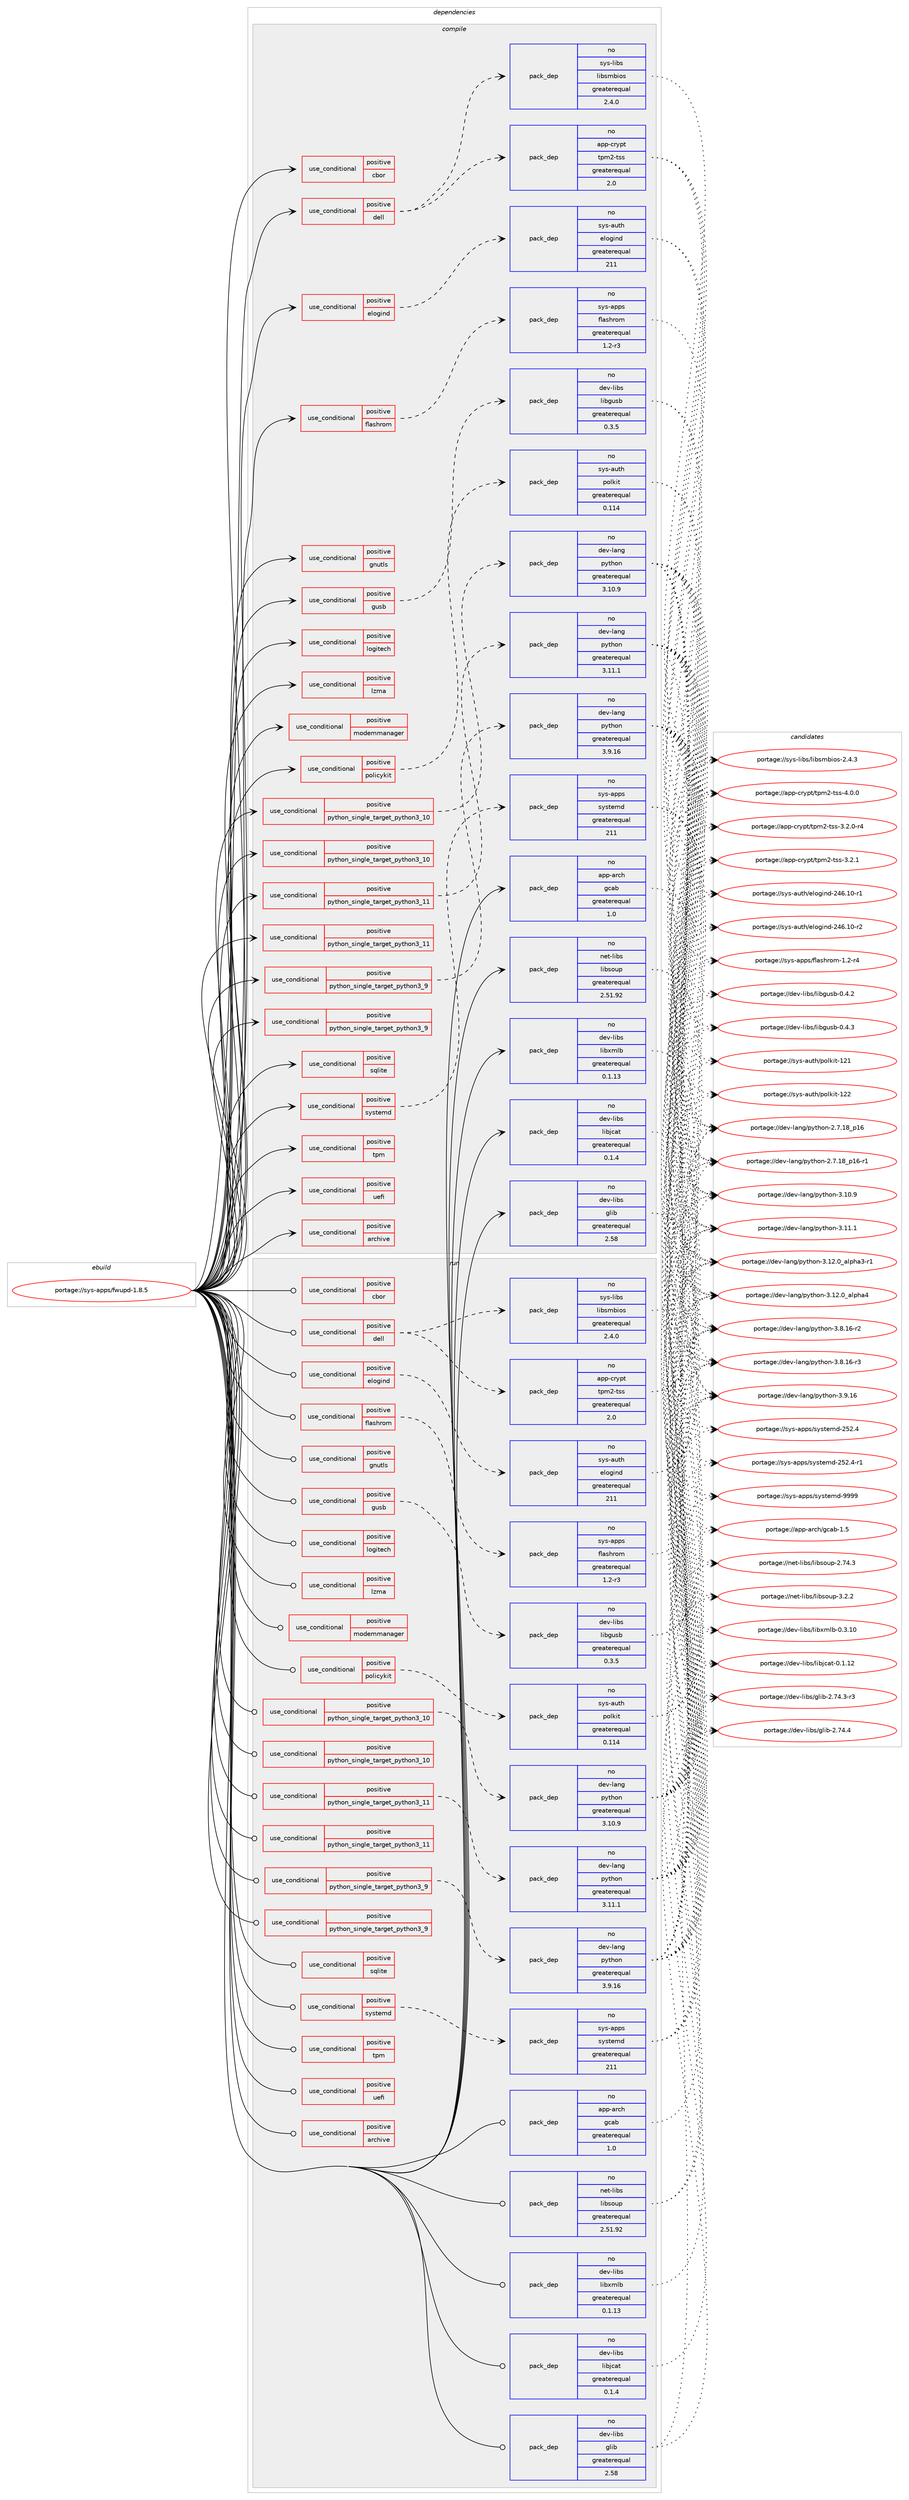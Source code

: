 digraph prolog {

# *************
# Graph options
# *************

newrank=true;
concentrate=true;
compound=true;
graph [rankdir=LR,fontname=Helvetica,fontsize=10,ranksep=1.5];#, ranksep=2.5, nodesep=0.2];
edge  [arrowhead=vee];
node  [fontname=Helvetica,fontsize=10];

# **********
# The ebuild
# **********

subgraph cluster_leftcol {
color=gray;
rank=same;
label=<<i>ebuild</i>>;
id [label="portage://sys-apps/fwupd-1.8.5", color=red, width=4, href="../sys-apps/fwupd-1.8.5.svg"];
}

# ****************
# The dependencies
# ****************

subgraph cluster_midcol {
color=gray;
label=<<i>dependencies</i>>;
subgraph cluster_compile {
fillcolor="#eeeeee";
style=filled;
label=<<i>compile</i>>;
subgraph cond3384 {
dependency5061 [label=<<TABLE BORDER="0" CELLBORDER="1" CELLSPACING="0" CELLPADDING="4"><TR><TD ROWSPAN="3" CELLPADDING="10">use_conditional</TD></TR><TR><TD>positive</TD></TR><TR><TD>archive</TD></TR></TABLE>>, shape=none, color=red];
# *** BEGIN UNKNOWN DEPENDENCY TYPE (TODO) ***
# dependency5061 -> package_dependency(portage://sys-apps/fwupd-1.8.5,install,no,app-arch,libarchive,none,[,,],any_same_slot,[])
# *** END UNKNOWN DEPENDENCY TYPE (TODO) ***

}
id:e -> dependency5061:w [weight=20,style="solid",arrowhead="vee"];
subgraph cond3385 {
dependency5062 [label=<<TABLE BORDER="0" CELLBORDER="1" CELLSPACING="0" CELLPADDING="4"><TR><TD ROWSPAN="3" CELLPADDING="10">use_conditional</TD></TR><TR><TD>positive</TD></TR><TR><TD>cbor</TD></TR></TABLE>>, shape=none, color=red];
# *** BEGIN UNKNOWN DEPENDENCY TYPE (TODO) ***
# dependency5062 -> package_dependency(portage://sys-apps/fwupd-1.8.5,install,no,dev-libs,libcbor,none,[,,],any_same_slot,[])
# *** END UNKNOWN DEPENDENCY TYPE (TODO) ***

}
id:e -> dependency5062:w [weight=20,style="solid",arrowhead="vee"];
subgraph cond3386 {
dependency5063 [label=<<TABLE BORDER="0" CELLBORDER="1" CELLSPACING="0" CELLPADDING="4"><TR><TD ROWSPAN="3" CELLPADDING="10">use_conditional</TD></TR><TR><TD>positive</TD></TR><TR><TD>dell</TD></TR></TABLE>>, shape=none, color=red];
subgraph pack1625 {
dependency5064 [label=<<TABLE BORDER="0" CELLBORDER="1" CELLSPACING="0" CELLPADDING="4" WIDTH="220"><TR><TD ROWSPAN="6" CELLPADDING="30">pack_dep</TD></TR><TR><TD WIDTH="110">no</TD></TR><TR><TD>app-crypt</TD></TR><TR><TD>tpm2-tss</TD></TR><TR><TD>greaterequal</TD></TR><TR><TD>2.0</TD></TR></TABLE>>, shape=none, color=blue];
}
dependency5063:e -> dependency5064:w [weight=20,style="dashed",arrowhead="vee"];
subgraph pack1626 {
dependency5065 [label=<<TABLE BORDER="0" CELLBORDER="1" CELLSPACING="0" CELLPADDING="4" WIDTH="220"><TR><TD ROWSPAN="6" CELLPADDING="30">pack_dep</TD></TR><TR><TD WIDTH="110">no</TD></TR><TR><TD>sys-libs</TD></TR><TR><TD>libsmbios</TD></TR><TR><TD>greaterequal</TD></TR><TR><TD>2.4.0</TD></TR></TABLE>>, shape=none, color=blue];
}
dependency5063:e -> dependency5065:w [weight=20,style="dashed",arrowhead="vee"];
}
id:e -> dependency5063:w [weight=20,style="solid",arrowhead="vee"];
subgraph cond3387 {
dependency5066 [label=<<TABLE BORDER="0" CELLBORDER="1" CELLSPACING="0" CELLPADDING="4"><TR><TD ROWSPAN="3" CELLPADDING="10">use_conditional</TD></TR><TR><TD>positive</TD></TR><TR><TD>elogind</TD></TR></TABLE>>, shape=none, color=red];
subgraph pack1627 {
dependency5067 [label=<<TABLE BORDER="0" CELLBORDER="1" CELLSPACING="0" CELLPADDING="4" WIDTH="220"><TR><TD ROWSPAN="6" CELLPADDING="30">pack_dep</TD></TR><TR><TD WIDTH="110">no</TD></TR><TR><TD>sys-auth</TD></TR><TR><TD>elogind</TD></TR><TR><TD>greaterequal</TD></TR><TR><TD>211</TD></TR></TABLE>>, shape=none, color=blue];
}
dependency5066:e -> dependency5067:w [weight=20,style="dashed",arrowhead="vee"];
}
id:e -> dependency5066:w [weight=20,style="solid",arrowhead="vee"];
subgraph cond3388 {
dependency5068 [label=<<TABLE BORDER="0" CELLBORDER="1" CELLSPACING="0" CELLPADDING="4"><TR><TD ROWSPAN="3" CELLPADDING="10">use_conditional</TD></TR><TR><TD>positive</TD></TR><TR><TD>flashrom</TD></TR></TABLE>>, shape=none, color=red];
subgraph pack1628 {
dependency5069 [label=<<TABLE BORDER="0" CELLBORDER="1" CELLSPACING="0" CELLPADDING="4" WIDTH="220"><TR><TD ROWSPAN="6" CELLPADDING="30">pack_dep</TD></TR><TR><TD WIDTH="110">no</TD></TR><TR><TD>sys-apps</TD></TR><TR><TD>flashrom</TD></TR><TR><TD>greaterequal</TD></TR><TR><TD>1.2-r3</TD></TR></TABLE>>, shape=none, color=blue];
}
dependency5068:e -> dependency5069:w [weight=20,style="dashed",arrowhead="vee"];
}
id:e -> dependency5068:w [weight=20,style="solid",arrowhead="vee"];
subgraph cond3389 {
dependency5070 [label=<<TABLE BORDER="0" CELLBORDER="1" CELLSPACING="0" CELLPADDING="4"><TR><TD ROWSPAN="3" CELLPADDING="10">use_conditional</TD></TR><TR><TD>positive</TD></TR><TR><TD>gnutls</TD></TR></TABLE>>, shape=none, color=red];
# *** BEGIN UNKNOWN DEPENDENCY TYPE (TODO) ***
# dependency5070 -> package_dependency(portage://sys-apps/fwupd-1.8.5,install,no,net-libs,gnutls,none,[,,],[],[])
# *** END UNKNOWN DEPENDENCY TYPE (TODO) ***

}
id:e -> dependency5070:w [weight=20,style="solid",arrowhead="vee"];
subgraph cond3390 {
dependency5071 [label=<<TABLE BORDER="0" CELLBORDER="1" CELLSPACING="0" CELLPADDING="4"><TR><TD ROWSPAN="3" CELLPADDING="10">use_conditional</TD></TR><TR><TD>positive</TD></TR><TR><TD>gusb</TD></TR></TABLE>>, shape=none, color=red];
subgraph pack1629 {
dependency5072 [label=<<TABLE BORDER="0" CELLBORDER="1" CELLSPACING="0" CELLPADDING="4" WIDTH="220"><TR><TD ROWSPAN="6" CELLPADDING="30">pack_dep</TD></TR><TR><TD WIDTH="110">no</TD></TR><TR><TD>dev-libs</TD></TR><TR><TD>libgusb</TD></TR><TR><TD>greaterequal</TD></TR><TR><TD>0.3.5</TD></TR></TABLE>>, shape=none, color=blue];
}
dependency5071:e -> dependency5072:w [weight=20,style="dashed",arrowhead="vee"];
}
id:e -> dependency5071:w [weight=20,style="solid",arrowhead="vee"];
subgraph cond3391 {
dependency5073 [label=<<TABLE BORDER="0" CELLBORDER="1" CELLSPACING="0" CELLPADDING="4"><TR><TD ROWSPAN="3" CELLPADDING="10">use_conditional</TD></TR><TR><TD>positive</TD></TR><TR><TD>logitech</TD></TR></TABLE>>, shape=none, color=red];
# *** BEGIN UNKNOWN DEPENDENCY TYPE (TODO) ***
# dependency5073 -> package_dependency(portage://sys-apps/fwupd-1.8.5,install,no,dev-libs,protobuf-c,none,[,,],any_same_slot,[])
# *** END UNKNOWN DEPENDENCY TYPE (TODO) ***

}
id:e -> dependency5073:w [weight=20,style="solid",arrowhead="vee"];
subgraph cond3392 {
dependency5074 [label=<<TABLE BORDER="0" CELLBORDER="1" CELLSPACING="0" CELLPADDING="4"><TR><TD ROWSPAN="3" CELLPADDING="10">use_conditional</TD></TR><TR><TD>positive</TD></TR><TR><TD>lzma</TD></TR></TABLE>>, shape=none, color=red];
# *** BEGIN UNKNOWN DEPENDENCY TYPE (TODO) ***
# dependency5074 -> package_dependency(portage://sys-apps/fwupd-1.8.5,install,no,app-arch,xz-utils,none,[,,],[],[])
# *** END UNKNOWN DEPENDENCY TYPE (TODO) ***

}
id:e -> dependency5074:w [weight=20,style="solid",arrowhead="vee"];
subgraph cond3393 {
dependency5075 [label=<<TABLE BORDER="0" CELLBORDER="1" CELLSPACING="0" CELLPADDING="4"><TR><TD ROWSPAN="3" CELLPADDING="10">use_conditional</TD></TR><TR><TD>positive</TD></TR><TR><TD>modemmanager</TD></TR></TABLE>>, shape=none, color=red];
# *** BEGIN UNKNOWN DEPENDENCY TYPE (TODO) ***
# dependency5075 -> package_dependency(portage://sys-apps/fwupd-1.8.5,install,no,net-misc,modemmanager,none,[,,],[],[use(enable(qmi),none)])
# *** END UNKNOWN DEPENDENCY TYPE (TODO) ***

}
id:e -> dependency5075:w [weight=20,style="solid",arrowhead="vee"];
subgraph cond3394 {
dependency5076 [label=<<TABLE BORDER="0" CELLBORDER="1" CELLSPACING="0" CELLPADDING="4"><TR><TD ROWSPAN="3" CELLPADDING="10">use_conditional</TD></TR><TR><TD>positive</TD></TR><TR><TD>policykit</TD></TR></TABLE>>, shape=none, color=red];
subgraph pack1630 {
dependency5077 [label=<<TABLE BORDER="0" CELLBORDER="1" CELLSPACING="0" CELLPADDING="4" WIDTH="220"><TR><TD ROWSPAN="6" CELLPADDING="30">pack_dep</TD></TR><TR><TD WIDTH="110">no</TD></TR><TR><TD>sys-auth</TD></TR><TR><TD>polkit</TD></TR><TR><TD>greaterequal</TD></TR><TR><TD>0.114</TD></TR></TABLE>>, shape=none, color=blue];
}
dependency5076:e -> dependency5077:w [weight=20,style="dashed",arrowhead="vee"];
}
id:e -> dependency5076:w [weight=20,style="solid",arrowhead="vee"];
subgraph cond3395 {
dependency5078 [label=<<TABLE BORDER="0" CELLBORDER="1" CELLSPACING="0" CELLPADDING="4"><TR><TD ROWSPAN="3" CELLPADDING="10">use_conditional</TD></TR><TR><TD>positive</TD></TR><TR><TD>python_single_target_python3_10</TD></TR></TABLE>>, shape=none, color=red];
subgraph pack1631 {
dependency5079 [label=<<TABLE BORDER="0" CELLBORDER="1" CELLSPACING="0" CELLPADDING="4" WIDTH="220"><TR><TD ROWSPAN="6" CELLPADDING="30">pack_dep</TD></TR><TR><TD WIDTH="110">no</TD></TR><TR><TD>dev-lang</TD></TR><TR><TD>python</TD></TR><TR><TD>greaterequal</TD></TR><TR><TD>3.10.9</TD></TR></TABLE>>, shape=none, color=blue];
}
dependency5078:e -> dependency5079:w [weight=20,style="dashed",arrowhead="vee"];
}
id:e -> dependency5078:w [weight=20,style="solid",arrowhead="vee"];
subgraph cond3396 {
dependency5080 [label=<<TABLE BORDER="0" CELLBORDER="1" CELLSPACING="0" CELLPADDING="4"><TR><TD ROWSPAN="3" CELLPADDING="10">use_conditional</TD></TR><TR><TD>positive</TD></TR><TR><TD>python_single_target_python3_10</TD></TR></TABLE>>, shape=none, color=red];
# *** BEGIN UNKNOWN DEPENDENCY TYPE (TODO) ***
# dependency5080 -> package_dependency(portage://sys-apps/fwupd-1.8.5,install,no,dev-python,pygobject,none,[,,],[slot(3)],[use(enable(cairo),none),use(enable(python_targets_python3_10),negative)])
# *** END UNKNOWN DEPENDENCY TYPE (TODO) ***

}
id:e -> dependency5080:w [weight=20,style="solid",arrowhead="vee"];
subgraph cond3397 {
dependency5081 [label=<<TABLE BORDER="0" CELLBORDER="1" CELLSPACING="0" CELLPADDING="4"><TR><TD ROWSPAN="3" CELLPADDING="10">use_conditional</TD></TR><TR><TD>positive</TD></TR><TR><TD>python_single_target_python3_11</TD></TR></TABLE>>, shape=none, color=red];
subgraph pack1632 {
dependency5082 [label=<<TABLE BORDER="0" CELLBORDER="1" CELLSPACING="0" CELLPADDING="4" WIDTH="220"><TR><TD ROWSPAN="6" CELLPADDING="30">pack_dep</TD></TR><TR><TD WIDTH="110">no</TD></TR><TR><TD>dev-lang</TD></TR><TR><TD>python</TD></TR><TR><TD>greaterequal</TD></TR><TR><TD>3.11.1</TD></TR></TABLE>>, shape=none, color=blue];
}
dependency5081:e -> dependency5082:w [weight=20,style="dashed",arrowhead="vee"];
}
id:e -> dependency5081:w [weight=20,style="solid",arrowhead="vee"];
subgraph cond3398 {
dependency5083 [label=<<TABLE BORDER="0" CELLBORDER="1" CELLSPACING="0" CELLPADDING="4"><TR><TD ROWSPAN="3" CELLPADDING="10">use_conditional</TD></TR><TR><TD>positive</TD></TR><TR><TD>python_single_target_python3_11</TD></TR></TABLE>>, shape=none, color=red];
# *** BEGIN UNKNOWN DEPENDENCY TYPE (TODO) ***
# dependency5083 -> package_dependency(portage://sys-apps/fwupd-1.8.5,install,no,dev-python,pygobject,none,[,,],[slot(3)],[use(enable(cairo),none),use(enable(python_targets_python3_11),negative)])
# *** END UNKNOWN DEPENDENCY TYPE (TODO) ***

}
id:e -> dependency5083:w [weight=20,style="solid",arrowhead="vee"];
subgraph cond3399 {
dependency5084 [label=<<TABLE BORDER="0" CELLBORDER="1" CELLSPACING="0" CELLPADDING="4"><TR><TD ROWSPAN="3" CELLPADDING="10">use_conditional</TD></TR><TR><TD>positive</TD></TR><TR><TD>python_single_target_python3_9</TD></TR></TABLE>>, shape=none, color=red];
subgraph pack1633 {
dependency5085 [label=<<TABLE BORDER="0" CELLBORDER="1" CELLSPACING="0" CELLPADDING="4" WIDTH="220"><TR><TD ROWSPAN="6" CELLPADDING="30">pack_dep</TD></TR><TR><TD WIDTH="110">no</TD></TR><TR><TD>dev-lang</TD></TR><TR><TD>python</TD></TR><TR><TD>greaterequal</TD></TR><TR><TD>3.9.16</TD></TR></TABLE>>, shape=none, color=blue];
}
dependency5084:e -> dependency5085:w [weight=20,style="dashed",arrowhead="vee"];
}
id:e -> dependency5084:w [weight=20,style="solid",arrowhead="vee"];
subgraph cond3400 {
dependency5086 [label=<<TABLE BORDER="0" CELLBORDER="1" CELLSPACING="0" CELLPADDING="4"><TR><TD ROWSPAN="3" CELLPADDING="10">use_conditional</TD></TR><TR><TD>positive</TD></TR><TR><TD>python_single_target_python3_9</TD></TR></TABLE>>, shape=none, color=red];
# *** BEGIN UNKNOWN DEPENDENCY TYPE (TODO) ***
# dependency5086 -> package_dependency(portage://sys-apps/fwupd-1.8.5,install,no,dev-python,pygobject,none,[,,],[slot(3)],[use(enable(cairo),none),use(enable(python_targets_python3_9),negative)])
# *** END UNKNOWN DEPENDENCY TYPE (TODO) ***

}
id:e -> dependency5086:w [weight=20,style="solid",arrowhead="vee"];
subgraph cond3401 {
dependency5087 [label=<<TABLE BORDER="0" CELLBORDER="1" CELLSPACING="0" CELLPADDING="4"><TR><TD ROWSPAN="3" CELLPADDING="10">use_conditional</TD></TR><TR><TD>positive</TD></TR><TR><TD>sqlite</TD></TR></TABLE>>, shape=none, color=red];
# *** BEGIN UNKNOWN DEPENDENCY TYPE (TODO) ***
# dependency5087 -> package_dependency(portage://sys-apps/fwupd-1.8.5,install,no,dev-db,sqlite,none,[,,],[],[])
# *** END UNKNOWN DEPENDENCY TYPE (TODO) ***

}
id:e -> dependency5087:w [weight=20,style="solid",arrowhead="vee"];
subgraph cond3402 {
dependency5088 [label=<<TABLE BORDER="0" CELLBORDER="1" CELLSPACING="0" CELLPADDING="4"><TR><TD ROWSPAN="3" CELLPADDING="10">use_conditional</TD></TR><TR><TD>positive</TD></TR><TR><TD>systemd</TD></TR></TABLE>>, shape=none, color=red];
subgraph pack1634 {
dependency5089 [label=<<TABLE BORDER="0" CELLBORDER="1" CELLSPACING="0" CELLPADDING="4" WIDTH="220"><TR><TD ROWSPAN="6" CELLPADDING="30">pack_dep</TD></TR><TR><TD WIDTH="110">no</TD></TR><TR><TD>sys-apps</TD></TR><TR><TD>systemd</TD></TR><TR><TD>greaterequal</TD></TR><TR><TD>211</TD></TR></TABLE>>, shape=none, color=blue];
}
dependency5088:e -> dependency5089:w [weight=20,style="dashed",arrowhead="vee"];
}
id:e -> dependency5088:w [weight=20,style="solid",arrowhead="vee"];
subgraph cond3403 {
dependency5090 [label=<<TABLE BORDER="0" CELLBORDER="1" CELLSPACING="0" CELLPADDING="4"><TR><TD ROWSPAN="3" CELLPADDING="10">use_conditional</TD></TR><TR><TD>positive</TD></TR><TR><TD>tpm</TD></TR></TABLE>>, shape=none, color=red];
# *** BEGIN UNKNOWN DEPENDENCY TYPE (TODO) ***
# dependency5090 -> package_dependency(portage://sys-apps/fwupd-1.8.5,install,no,app-crypt,tpm2-tss,none,[,,],any_same_slot,[])
# *** END UNKNOWN DEPENDENCY TYPE (TODO) ***

}
id:e -> dependency5090:w [weight=20,style="solid",arrowhead="vee"];
subgraph cond3404 {
dependency5091 [label=<<TABLE BORDER="0" CELLBORDER="1" CELLSPACING="0" CELLPADDING="4"><TR><TD ROWSPAN="3" CELLPADDING="10">use_conditional</TD></TR><TR><TD>positive</TD></TR><TR><TD>uefi</TD></TR></TABLE>>, shape=none, color=red];
# *** BEGIN UNKNOWN DEPENDENCY TYPE (TODO) ***
# dependency5091 -> package_dependency(portage://sys-apps/fwupd-1.8.5,install,no,sys-apps,fwupd-efi,none,[,,],[],[])
# *** END UNKNOWN DEPENDENCY TYPE (TODO) ***

# *** BEGIN UNKNOWN DEPENDENCY TYPE (TODO) ***
# dependency5091 -> package_dependency(portage://sys-apps/fwupd-1.8.5,install,no,sys-boot,efibootmgr,none,[,,],[],[])
# *** END UNKNOWN DEPENDENCY TYPE (TODO) ***

# *** BEGIN UNKNOWN DEPENDENCY TYPE (TODO) ***
# dependency5091 -> package_dependency(portage://sys-apps/fwupd-1.8.5,install,no,sys-fs,udisks,none,[,,],[],[])
# *** END UNKNOWN DEPENDENCY TYPE (TODO) ***

# *** BEGIN UNKNOWN DEPENDENCY TYPE (TODO) ***
# dependency5091 -> package_dependency(portage://sys-apps/fwupd-1.8.5,install,no,sys-libs,efivar,none,[,,],[],[])
# *** END UNKNOWN DEPENDENCY TYPE (TODO) ***

}
id:e -> dependency5091:w [weight=20,style="solid",arrowhead="vee"];
subgraph pack1635 {
dependency5092 [label=<<TABLE BORDER="0" CELLBORDER="1" CELLSPACING="0" CELLPADDING="4" WIDTH="220"><TR><TD ROWSPAN="6" CELLPADDING="30">pack_dep</TD></TR><TR><TD WIDTH="110">no</TD></TR><TR><TD>app-arch</TD></TR><TR><TD>gcab</TD></TR><TR><TD>greaterequal</TD></TR><TR><TD>1.0</TD></TR></TABLE>>, shape=none, color=blue];
}
id:e -> dependency5092:w [weight=20,style="solid",arrowhead="vee"];
# *** BEGIN UNKNOWN DEPENDENCY TYPE (TODO) ***
# id -> package_dependency(portage://sys-apps/fwupd-1.8.5,install,no,app-arch,xz-utils,none,[,,],[],[])
# *** END UNKNOWN DEPENDENCY TYPE (TODO) ***

subgraph pack1636 {
dependency5093 [label=<<TABLE BORDER="0" CELLBORDER="1" CELLSPACING="0" CELLPADDING="4" WIDTH="220"><TR><TD ROWSPAN="6" CELLPADDING="30">pack_dep</TD></TR><TR><TD WIDTH="110">no</TD></TR><TR><TD>dev-libs</TD></TR><TR><TD>glib</TD></TR><TR><TD>greaterequal</TD></TR><TR><TD>2.58</TD></TR></TABLE>>, shape=none, color=blue];
}
id:e -> dependency5093:w [weight=20,style="solid",arrowhead="vee"];
# *** BEGIN UNKNOWN DEPENDENCY TYPE (TODO) ***
# id -> package_dependency(portage://sys-apps/fwupd-1.8.5,install,no,dev-libs,json-glib,none,[,,],[],[])
# *** END UNKNOWN DEPENDENCY TYPE (TODO) ***

# *** BEGIN UNKNOWN DEPENDENCY TYPE (TODO) ***
# id -> package_dependency(portage://sys-apps/fwupd-1.8.5,install,no,dev-libs,libgudev,none,[,,],any_same_slot,[])
# *** END UNKNOWN DEPENDENCY TYPE (TODO) ***

subgraph pack1637 {
dependency5094 [label=<<TABLE BORDER="0" CELLBORDER="1" CELLSPACING="0" CELLPADDING="4" WIDTH="220"><TR><TD ROWSPAN="6" CELLPADDING="30">pack_dep</TD></TR><TR><TD WIDTH="110">no</TD></TR><TR><TD>dev-libs</TD></TR><TR><TD>libjcat</TD></TR><TR><TD>greaterequal</TD></TR><TR><TD>0.1.4</TD></TR></TABLE>>, shape=none, color=blue];
}
id:e -> dependency5094:w [weight=20,style="solid",arrowhead="vee"];
subgraph pack1638 {
dependency5095 [label=<<TABLE BORDER="0" CELLBORDER="1" CELLSPACING="0" CELLPADDING="4" WIDTH="220"><TR><TD ROWSPAN="6" CELLPADDING="30">pack_dep</TD></TR><TR><TD WIDTH="110">no</TD></TR><TR><TD>dev-libs</TD></TR><TR><TD>libxmlb</TD></TR><TR><TD>greaterequal</TD></TR><TR><TD>0.1.13</TD></TR></TABLE>>, shape=none, color=blue];
}
id:e -> dependency5095:w [weight=20,style="solid",arrowhead="vee"];
subgraph pack1639 {
dependency5096 [label=<<TABLE BORDER="0" CELLBORDER="1" CELLSPACING="0" CELLPADDING="4" WIDTH="220"><TR><TD ROWSPAN="6" CELLPADDING="30">pack_dep</TD></TR><TR><TD WIDTH="110">no</TD></TR><TR><TD>net-libs</TD></TR><TR><TD>libsoup</TD></TR><TR><TD>greaterequal</TD></TR><TR><TD>2.51.92</TD></TR></TABLE>>, shape=none, color=blue];
}
id:e -> dependency5096:w [weight=20,style="solid",arrowhead="vee"];
# *** BEGIN UNKNOWN DEPENDENCY TYPE (TODO) ***
# id -> package_dependency(portage://sys-apps/fwupd-1.8.5,install,no,net-misc,curl,none,[,,],[],[])
# *** END UNKNOWN DEPENDENCY TYPE (TODO) ***

# *** BEGIN UNKNOWN DEPENDENCY TYPE (TODO) ***
# id -> package_dependency(portage://sys-apps/fwupd-1.8.5,install,no,x11-libs,pango,none,[,,],[],[use(enable(introspection),none)])
# *** END UNKNOWN DEPENDENCY TYPE (TODO) ***

}
subgraph cluster_compileandrun {
fillcolor="#eeeeee";
style=filled;
label=<<i>compile and run</i>>;
}
subgraph cluster_run {
fillcolor="#eeeeee";
style=filled;
label=<<i>run</i>>;
subgraph cond3405 {
dependency5097 [label=<<TABLE BORDER="0" CELLBORDER="1" CELLSPACING="0" CELLPADDING="4"><TR><TD ROWSPAN="3" CELLPADDING="10">use_conditional</TD></TR><TR><TD>positive</TD></TR><TR><TD>archive</TD></TR></TABLE>>, shape=none, color=red];
# *** BEGIN UNKNOWN DEPENDENCY TYPE (TODO) ***
# dependency5097 -> package_dependency(portage://sys-apps/fwupd-1.8.5,run,no,app-arch,libarchive,none,[,,],any_same_slot,[])
# *** END UNKNOWN DEPENDENCY TYPE (TODO) ***

}
id:e -> dependency5097:w [weight=20,style="solid",arrowhead="odot"];
subgraph cond3406 {
dependency5098 [label=<<TABLE BORDER="0" CELLBORDER="1" CELLSPACING="0" CELLPADDING="4"><TR><TD ROWSPAN="3" CELLPADDING="10">use_conditional</TD></TR><TR><TD>positive</TD></TR><TR><TD>cbor</TD></TR></TABLE>>, shape=none, color=red];
# *** BEGIN UNKNOWN DEPENDENCY TYPE (TODO) ***
# dependency5098 -> package_dependency(portage://sys-apps/fwupd-1.8.5,run,no,dev-libs,libcbor,none,[,,],any_same_slot,[])
# *** END UNKNOWN DEPENDENCY TYPE (TODO) ***

}
id:e -> dependency5098:w [weight=20,style="solid",arrowhead="odot"];
subgraph cond3407 {
dependency5099 [label=<<TABLE BORDER="0" CELLBORDER="1" CELLSPACING="0" CELLPADDING="4"><TR><TD ROWSPAN="3" CELLPADDING="10">use_conditional</TD></TR><TR><TD>positive</TD></TR><TR><TD>dell</TD></TR></TABLE>>, shape=none, color=red];
subgraph pack1640 {
dependency5100 [label=<<TABLE BORDER="0" CELLBORDER="1" CELLSPACING="0" CELLPADDING="4" WIDTH="220"><TR><TD ROWSPAN="6" CELLPADDING="30">pack_dep</TD></TR><TR><TD WIDTH="110">no</TD></TR><TR><TD>app-crypt</TD></TR><TR><TD>tpm2-tss</TD></TR><TR><TD>greaterequal</TD></TR><TR><TD>2.0</TD></TR></TABLE>>, shape=none, color=blue];
}
dependency5099:e -> dependency5100:w [weight=20,style="dashed",arrowhead="vee"];
subgraph pack1641 {
dependency5101 [label=<<TABLE BORDER="0" CELLBORDER="1" CELLSPACING="0" CELLPADDING="4" WIDTH="220"><TR><TD ROWSPAN="6" CELLPADDING="30">pack_dep</TD></TR><TR><TD WIDTH="110">no</TD></TR><TR><TD>sys-libs</TD></TR><TR><TD>libsmbios</TD></TR><TR><TD>greaterequal</TD></TR><TR><TD>2.4.0</TD></TR></TABLE>>, shape=none, color=blue];
}
dependency5099:e -> dependency5101:w [weight=20,style="dashed",arrowhead="vee"];
}
id:e -> dependency5099:w [weight=20,style="solid",arrowhead="odot"];
subgraph cond3408 {
dependency5102 [label=<<TABLE BORDER="0" CELLBORDER="1" CELLSPACING="0" CELLPADDING="4"><TR><TD ROWSPAN="3" CELLPADDING="10">use_conditional</TD></TR><TR><TD>positive</TD></TR><TR><TD>elogind</TD></TR></TABLE>>, shape=none, color=red];
subgraph pack1642 {
dependency5103 [label=<<TABLE BORDER="0" CELLBORDER="1" CELLSPACING="0" CELLPADDING="4" WIDTH="220"><TR><TD ROWSPAN="6" CELLPADDING="30">pack_dep</TD></TR><TR><TD WIDTH="110">no</TD></TR><TR><TD>sys-auth</TD></TR><TR><TD>elogind</TD></TR><TR><TD>greaterequal</TD></TR><TR><TD>211</TD></TR></TABLE>>, shape=none, color=blue];
}
dependency5102:e -> dependency5103:w [weight=20,style="dashed",arrowhead="vee"];
}
id:e -> dependency5102:w [weight=20,style="solid",arrowhead="odot"];
subgraph cond3409 {
dependency5104 [label=<<TABLE BORDER="0" CELLBORDER="1" CELLSPACING="0" CELLPADDING="4"><TR><TD ROWSPAN="3" CELLPADDING="10">use_conditional</TD></TR><TR><TD>positive</TD></TR><TR><TD>flashrom</TD></TR></TABLE>>, shape=none, color=red];
subgraph pack1643 {
dependency5105 [label=<<TABLE BORDER="0" CELLBORDER="1" CELLSPACING="0" CELLPADDING="4" WIDTH="220"><TR><TD ROWSPAN="6" CELLPADDING="30">pack_dep</TD></TR><TR><TD WIDTH="110">no</TD></TR><TR><TD>sys-apps</TD></TR><TR><TD>flashrom</TD></TR><TR><TD>greaterequal</TD></TR><TR><TD>1.2-r3</TD></TR></TABLE>>, shape=none, color=blue];
}
dependency5104:e -> dependency5105:w [weight=20,style="dashed",arrowhead="vee"];
}
id:e -> dependency5104:w [weight=20,style="solid",arrowhead="odot"];
subgraph cond3410 {
dependency5106 [label=<<TABLE BORDER="0" CELLBORDER="1" CELLSPACING="0" CELLPADDING="4"><TR><TD ROWSPAN="3" CELLPADDING="10">use_conditional</TD></TR><TR><TD>positive</TD></TR><TR><TD>gnutls</TD></TR></TABLE>>, shape=none, color=red];
# *** BEGIN UNKNOWN DEPENDENCY TYPE (TODO) ***
# dependency5106 -> package_dependency(portage://sys-apps/fwupd-1.8.5,run,no,net-libs,gnutls,none,[,,],[],[])
# *** END UNKNOWN DEPENDENCY TYPE (TODO) ***

}
id:e -> dependency5106:w [weight=20,style="solid",arrowhead="odot"];
subgraph cond3411 {
dependency5107 [label=<<TABLE BORDER="0" CELLBORDER="1" CELLSPACING="0" CELLPADDING="4"><TR><TD ROWSPAN="3" CELLPADDING="10">use_conditional</TD></TR><TR><TD>positive</TD></TR><TR><TD>gusb</TD></TR></TABLE>>, shape=none, color=red];
subgraph pack1644 {
dependency5108 [label=<<TABLE BORDER="0" CELLBORDER="1" CELLSPACING="0" CELLPADDING="4" WIDTH="220"><TR><TD ROWSPAN="6" CELLPADDING="30">pack_dep</TD></TR><TR><TD WIDTH="110">no</TD></TR><TR><TD>dev-libs</TD></TR><TR><TD>libgusb</TD></TR><TR><TD>greaterequal</TD></TR><TR><TD>0.3.5</TD></TR></TABLE>>, shape=none, color=blue];
}
dependency5107:e -> dependency5108:w [weight=20,style="dashed",arrowhead="vee"];
}
id:e -> dependency5107:w [weight=20,style="solid",arrowhead="odot"];
subgraph cond3412 {
dependency5109 [label=<<TABLE BORDER="0" CELLBORDER="1" CELLSPACING="0" CELLPADDING="4"><TR><TD ROWSPAN="3" CELLPADDING="10">use_conditional</TD></TR><TR><TD>positive</TD></TR><TR><TD>logitech</TD></TR></TABLE>>, shape=none, color=red];
# *** BEGIN UNKNOWN DEPENDENCY TYPE (TODO) ***
# dependency5109 -> package_dependency(portage://sys-apps/fwupd-1.8.5,run,no,dev-libs,protobuf-c,none,[,,],any_same_slot,[])
# *** END UNKNOWN DEPENDENCY TYPE (TODO) ***

}
id:e -> dependency5109:w [weight=20,style="solid",arrowhead="odot"];
subgraph cond3413 {
dependency5110 [label=<<TABLE BORDER="0" CELLBORDER="1" CELLSPACING="0" CELLPADDING="4"><TR><TD ROWSPAN="3" CELLPADDING="10">use_conditional</TD></TR><TR><TD>positive</TD></TR><TR><TD>lzma</TD></TR></TABLE>>, shape=none, color=red];
# *** BEGIN UNKNOWN DEPENDENCY TYPE (TODO) ***
# dependency5110 -> package_dependency(portage://sys-apps/fwupd-1.8.5,run,no,app-arch,xz-utils,none,[,,],[],[])
# *** END UNKNOWN DEPENDENCY TYPE (TODO) ***

}
id:e -> dependency5110:w [weight=20,style="solid",arrowhead="odot"];
subgraph cond3414 {
dependency5111 [label=<<TABLE BORDER="0" CELLBORDER="1" CELLSPACING="0" CELLPADDING="4"><TR><TD ROWSPAN="3" CELLPADDING="10">use_conditional</TD></TR><TR><TD>positive</TD></TR><TR><TD>modemmanager</TD></TR></TABLE>>, shape=none, color=red];
# *** BEGIN UNKNOWN DEPENDENCY TYPE (TODO) ***
# dependency5111 -> package_dependency(portage://sys-apps/fwupd-1.8.5,run,no,net-misc,modemmanager,none,[,,],[],[use(enable(qmi),none)])
# *** END UNKNOWN DEPENDENCY TYPE (TODO) ***

}
id:e -> dependency5111:w [weight=20,style="solid",arrowhead="odot"];
subgraph cond3415 {
dependency5112 [label=<<TABLE BORDER="0" CELLBORDER="1" CELLSPACING="0" CELLPADDING="4"><TR><TD ROWSPAN="3" CELLPADDING="10">use_conditional</TD></TR><TR><TD>positive</TD></TR><TR><TD>policykit</TD></TR></TABLE>>, shape=none, color=red];
subgraph pack1645 {
dependency5113 [label=<<TABLE BORDER="0" CELLBORDER="1" CELLSPACING="0" CELLPADDING="4" WIDTH="220"><TR><TD ROWSPAN="6" CELLPADDING="30">pack_dep</TD></TR><TR><TD WIDTH="110">no</TD></TR><TR><TD>sys-auth</TD></TR><TR><TD>polkit</TD></TR><TR><TD>greaterequal</TD></TR><TR><TD>0.114</TD></TR></TABLE>>, shape=none, color=blue];
}
dependency5112:e -> dependency5113:w [weight=20,style="dashed",arrowhead="vee"];
}
id:e -> dependency5112:w [weight=20,style="solid",arrowhead="odot"];
subgraph cond3416 {
dependency5114 [label=<<TABLE BORDER="0" CELLBORDER="1" CELLSPACING="0" CELLPADDING="4"><TR><TD ROWSPAN="3" CELLPADDING="10">use_conditional</TD></TR><TR><TD>positive</TD></TR><TR><TD>python_single_target_python3_10</TD></TR></TABLE>>, shape=none, color=red];
subgraph pack1646 {
dependency5115 [label=<<TABLE BORDER="0" CELLBORDER="1" CELLSPACING="0" CELLPADDING="4" WIDTH="220"><TR><TD ROWSPAN="6" CELLPADDING="30">pack_dep</TD></TR><TR><TD WIDTH="110">no</TD></TR><TR><TD>dev-lang</TD></TR><TR><TD>python</TD></TR><TR><TD>greaterequal</TD></TR><TR><TD>3.10.9</TD></TR></TABLE>>, shape=none, color=blue];
}
dependency5114:e -> dependency5115:w [weight=20,style="dashed",arrowhead="vee"];
}
id:e -> dependency5114:w [weight=20,style="solid",arrowhead="odot"];
subgraph cond3417 {
dependency5116 [label=<<TABLE BORDER="0" CELLBORDER="1" CELLSPACING="0" CELLPADDING="4"><TR><TD ROWSPAN="3" CELLPADDING="10">use_conditional</TD></TR><TR><TD>positive</TD></TR><TR><TD>python_single_target_python3_10</TD></TR></TABLE>>, shape=none, color=red];
# *** BEGIN UNKNOWN DEPENDENCY TYPE (TODO) ***
# dependency5116 -> package_dependency(portage://sys-apps/fwupd-1.8.5,run,no,dev-python,pygobject,none,[,,],[slot(3)],[use(enable(cairo),none),use(enable(python_targets_python3_10),negative)])
# *** END UNKNOWN DEPENDENCY TYPE (TODO) ***

}
id:e -> dependency5116:w [weight=20,style="solid",arrowhead="odot"];
subgraph cond3418 {
dependency5117 [label=<<TABLE BORDER="0" CELLBORDER="1" CELLSPACING="0" CELLPADDING="4"><TR><TD ROWSPAN="3" CELLPADDING="10">use_conditional</TD></TR><TR><TD>positive</TD></TR><TR><TD>python_single_target_python3_11</TD></TR></TABLE>>, shape=none, color=red];
subgraph pack1647 {
dependency5118 [label=<<TABLE BORDER="0" CELLBORDER="1" CELLSPACING="0" CELLPADDING="4" WIDTH="220"><TR><TD ROWSPAN="6" CELLPADDING="30">pack_dep</TD></TR><TR><TD WIDTH="110">no</TD></TR><TR><TD>dev-lang</TD></TR><TR><TD>python</TD></TR><TR><TD>greaterequal</TD></TR><TR><TD>3.11.1</TD></TR></TABLE>>, shape=none, color=blue];
}
dependency5117:e -> dependency5118:w [weight=20,style="dashed",arrowhead="vee"];
}
id:e -> dependency5117:w [weight=20,style="solid",arrowhead="odot"];
subgraph cond3419 {
dependency5119 [label=<<TABLE BORDER="0" CELLBORDER="1" CELLSPACING="0" CELLPADDING="4"><TR><TD ROWSPAN="3" CELLPADDING="10">use_conditional</TD></TR><TR><TD>positive</TD></TR><TR><TD>python_single_target_python3_11</TD></TR></TABLE>>, shape=none, color=red];
# *** BEGIN UNKNOWN DEPENDENCY TYPE (TODO) ***
# dependency5119 -> package_dependency(portage://sys-apps/fwupd-1.8.5,run,no,dev-python,pygobject,none,[,,],[slot(3)],[use(enable(cairo),none),use(enable(python_targets_python3_11),negative)])
# *** END UNKNOWN DEPENDENCY TYPE (TODO) ***

}
id:e -> dependency5119:w [weight=20,style="solid",arrowhead="odot"];
subgraph cond3420 {
dependency5120 [label=<<TABLE BORDER="0" CELLBORDER="1" CELLSPACING="0" CELLPADDING="4"><TR><TD ROWSPAN="3" CELLPADDING="10">use_conditional</TD></TR><TR><TD>positive</TD></TR><TR><TD>python_single_target_python3_9</TD></TR></TABLE>>, shape=none, color=red];
subgraph pack1648 {
dependency5121 [label=<<TABLE BORDER="0" CELLBORDER="1" CELLSPACING="0" CELLPADDING="4" WIDTH="220"><TR><TD ROWSPAN="6" CELLPADDING="30">pack_dep</TD></TR><TR><TD WIDTH="110">no</TD></TR><TR><TD>dev-lang</TD></TR><TR><TD>python</TD></TR><TR><TD>greaterequal</TD></TR><TR><TD>3.9.16</TD></TR></TABLE>>, shape=none, color=blue];
}
dependency5120:e -> dependency5121:w [weight=20,style="dashed",arrowhead="vee"];
}
id:e -> dependency5120:w [weight=20,style="solid",arrowhead="odot"];
subgraph cond3421 {
dependency5122 [label=<<TABLE BORDER="0" CELLBORDER="1" CELLSPACING="0" CELLPADDING="4"><TR><TD ROWSPAN="3" CELLPADDING="10">use_conditional</TD></TR><TR><TD>positive</TD></TR><TR><TD>python_single_target_python3_9</TD></TR></TABLE>>, shape=none, color=red];
# *** BEGIN UNKNOWN DEPENDENCY TYPE (TODO) ***
# dependency5122 -> package_dependency(portage://sys-apps/fwupd-1.8.5,run,no,dev-python,pygobject,none,[,,],[slot(3)],[use(enable(cairo),none),use(enable(python_targets_python3_9),negative)])
# *** END UNKNOWN DEPENDENCY TYPE (TODO) ***

}
id:e -> dependency5122:w [weight=20,style="solid",arrowhead="odot"];
subgraph cond3422 {
dependency5123 [label=<<TABLE BORDER="0" CELLBORDER="1" CELLSPACING="0" CELLPADDING="4"><TR><TD ROWSPAN="3" CELLPADDING="10">use_conditional</TD></TR><TR><TD>positive</TD></TR><TR><TD>sqlite</TD></TR></TABLE>>, shape=none, color=red];
# *** BEGIN UNKNOWN DEPENDENCY TYPE (TODO) ***
# dependency5123 -> package_dependency(portage://sys-apps/fwupd-1.8.5,run,no,dev-db,sqlite,none,[,,],[],[])
# *** END UNKNOWN DEPENDENCY TYPE (TODO) ***

}
id:e -> dependency5123:w [weight=20,style="solid",arrowhead="odot"];
subgraph cond3423 {
dependency5124 [label=<<TABLE BORDER="0" CELLBORDER="1" CELLSPACING="0" CELLPADDING="4"><TR><TD ROWSPAN="3" CELLPADDING="10">use_conditional</TD></TR><TR><TD>positive</TD></TR><TR><TD>systemd</TD></TR></TABLE>>, shape=none, color=red];
subgraph pack1649 {
dependency5125 [label=<<TABLE BORDER="0" CELLBORDER="1" CELLSPACING="0" CELLPADDING="4" WIDTH="220"><TR><TD ROWSPAN="6" CELLPADDING="30">pack_dep</TD></TR><TR><TD WIDTH="110">no</TD></TR><TR><TD>sys-apps</TD></TR><TR><TD>systemd</TD></TR><TR><TD>greaterequal</TD></TR><TR><TD>211</TD></TR></TABLE>>, shape=none, color=blue];
}
dependency5124:e -> dependency5125:w [weight=20,style="dashed",arrowhead="vee"];
}
id:e -> dependency5124:w [weight=20,style="solid",arrowhead="odot"];
subgraph cond3424 {
dependency5126 [label=<<TABLE BORDER="0" CELLBORDER="1" CELLSPACING="0" CELLPADDING="4"><TR><TD ROWSPAN="3" CELLPADDING="10">use_conditional</TD></TR><TR><TD>positive</TD></TR><TR><TD>tpm</TD></TR></TABLE>>, shape=none, color=red];
# *** BEGIN UNKNOWN DEPENDENCY TYPE (TODO) ***
# dependency5126 -> package_dependency(portage://sys-apps/fwupd-1.8.5,run,no,app-crypt,tpm2-tss,none,[,,],any_same_slot,[])
# *** END UNKNOWN DEPENDENCY TYPE (TODO) ***

}
id:e -> dependency5126:w [weight=20,style="solid",arrowhead="odot"];
subgraph cond3425 {
dependency5127 [label=<<TABLE BORDER="0" CELLBORDER="1" CELLSPACING="0" CELLPADDING="4"><TR><TD ROWSPAN="3" CELLPADDING="10">use_conditional</TD></TR><TR><TD>positive</TD></TR><TR><TD>uefi</TD></TR></TABLE>>, shape=none, color=red];
# *** BEGIN UNKNOWN DEPENDENCY TYPE (TODO) ***
# dependency5127 -> package_dependency(portage://sys-apps/fwupd-1.8.5,run,no,sys-apps,fwupd-efi,none,[,,],[],[])
# *** END UNKNOWN DEPENDENCY TYPE (TODO) ***

# *** BEGIN UNKNOWN DEPENDENCY TYPE (TODO) ***
# dependency5127 -> package_dependency(portage://sys-apps/fwupd-1.8.5,run,no,sys-boot,efibootmgr,none,[,,],[],[])
# *** END UNKNOWN DEPENDENCY TYPE (TODO) ***

# *** BEGIN UNKNOWN DEPENDENCY TYPE (TODO) ***
# dependency5127 -> package_dependency(portage://sys-apps/fwupd-1.8.5,run,no,sys-fs,udisks,none,[,,],[],[])
# *** END UNKNOWN DEPENDENCY TYPE (TODO) ***

# *** BEGIN UNKNOWN DEPENDENCY TYPE (TODO) ***
# dependency5127 -> package_dependency(portage://sys-apps/fwupd-1.8.5,run,no,sys-libs,efivar,none,[,,],[],[])
# *** END UNKNOWN DEPENDENCY TYPE (TODO) ***

}
id:e -> dependency5127:w [weight=20,style="solid",arrowhead="odot"];
subgraph pack1650 {
dependency5128 [label=<<TABLE BORDER="0" CELLBORDER="1" CELLSPACING="0" CELLPADDING="4" WIDTH="220"><TR><TD ROWSPAN="6" CELLPADDING="30">pack_dep</TD></TR><TR><TD WIDTH="110">no</TD></TR><TR><TD>app-arch</TD></TR><TR><TD>gcab</TD></TR><TR><TD>greaterequal</TD></TR><TR><TD>1.0</TD></TR></TABLE>>, shape=none, color=blue];
}
id:e -> dependency5128:w [weight=20,style="solid",arrowhead="odot"];
# *** BEGIN UNKNOWN DEPENDENCY TYPE (TODO) ***
# id -> package_dependency(portage://sys-apps/fwupd-1.8.5,run,no,app-arch,xz-utils,none,[,,],[],[])
# *** END UNKNOWN DEPENDENCY TYPE (TODO) ***

subgraph pack1651 {
dependency5129 [label=<<TABLE BORDER="0" CELLBORDER="1" CELLSPACING="0" CELLPADDING="4" WIDTH="220"><TR><TD ROWSPAN="6" CELLPADDING="30">pack_dep</TD></TR><TR><TD WIDTH="110">no</TD></TR><TR><TD>dev-libs</TD></TR><TR><TD>glib</TD></TR><TR><TD>greaterequal</TD></TR><TR><TD>2.58</TD></TR></TABLE>>, shape=none, color=blue];
}
id:e -> dependency5129:w [weight=20,style="solid",arrowhead="odot"];
# *** BEGIN UNKNOWN DEPENDENCY TYPE (TODO) ***
# id -> package_dependency(portage://sys-apps/fwupd-1.8.5,run,no,dev-libs,json-glib,none,[,,],[],[])
# *** END UNKNOWN DEPENDENCY TYPE (TODO) ***

# *** BEGIN UNKNOWN DEPENDENCY TYPE (TODO) ***
# id -> package_dependency(portage://sys-apps/fwupd-1.8.5,run,no,dev-libs,libgudev,none,[,,],any_same_slot,[])
# *** END UNKNOWN DEPENDENCY TYPE (TODO) ***

subgraph pack1652 {
dependency5130 [label=<<TABLE BORDER="0" CELLBORDER="1" CELLSPACING="0" CELLPADDING="4" WIDTH="220"><TR><TD ROWSPAN="6" CELLPADDING="30">pack_dep</TD></TR><TR><TD WIDTH="110">no</TD></TR><TR><TD>dev-libs</TD></TR><TR><TD>libjcat</TD></TR><TR><TD>greaterequal</TD></TR><TR><TD>0.1.4</TD></TR></TABLE>>, shape=none, color=blue];
}
id:e -> dependency5130:w [weight=20,style="solid",arrowhead="odot"];
subgraph pack1653 {
dependency5131 [label=<<TABLE BORDER="0" CELLBORDER="1" CELLSPACING="0" CELLPADDING="4" WIDTH="220"><TR><TD ROWSPAN="6" CELLPADDING="30">pack_dep</TD></TR><TR><TD WIDTH="110">no</TD></TR><TR><TD>dev-libs</TD></TR><TR><TD>libxmlb</TD></TR><TR><TD>greaterequal</TD></TR><TR><TD>0.1.13</TD></TR></TABLE>>, shape=none, color=blue];
}
id:e -> dependency5131:w [weight=20,style="solid",arrowhead="odot"];
subgraph pack1654 {
dependency5132 [label=<<TABLE BORDER="0" CELLBORDER="1" CELLSPACING="0" CELLPADDING="4" WIDTH="220"><TR><TD ROWSPAN="6" CELLPADDING="30">pack_dep</TD></TR><TR><TD WIDTH="110">no</TD></TR><TR><TD>net-libs</TD></TR><TR><TD>libsoup</TD></TR><TR><TD>greaterequal</TD></TR><TR><TD>2.51.92</TD></TR></TABLE>>, shape=none, color=blue];
}
id:e -> dependency5132:w [weight=20,style="solid",arrowhead="odot"];
# *** BEGIN UNKNOWN DEPENDENCY TYPE (TODO) ***
# id -> package_dependency(portage://sys-apps/fwupd-1.8.5,run,no,net-misc,curl,none,[,,],[],[])
# *** END UNKNOWN DEPENDENCY TYPE (TODO) ***

# *** BEGIN UNKNOWN DEPENDENCY TYPE (TODO) ***
# id -> package_dependency(portage://sys-apps/fwupd-1.8.5,run,no,sys-apps,dbus,none,[,,],[],[])
# *** END UNKNOWN DEPENDENCY TYPE (TODO) ***

}
}

# **************
# The candidates
# **************

subgraph cluster_choices {
rank=same;
color=gray;
label=<<i>candidates</i>>;

subgraph choice1625 {
color=black;
nodesep=1;
choice9711211245991141211121164711611210950451161151154551465046484511452 [label="portage://app-crypt/tpm2-tss-3.2.0-r4", color=red, width=4,href="../app-crypt/tpm2-tss-3.2.0-r4.svg"];
choice971121124599114121112116471161121095045116115115455146504649 [label="portage://app-crypt/tpm2-tss-3.2.1", color=red, width=4,href="../app-crypt/tpm2-tss-3.2.1.svg"];
choice971121124599114121112116471161121095045116115115455246484648 [label="portage://app-crypt/tpm2-tss-4.0.0", color=red, width=4,href="../app-crypt/tpm2-tss-4.0.0.svg"];
dependency5064:e -> choice9711211245991141211121164711611210950451161151154551465046484511452:w [style=dotted,weight="100"];
dependency5064:e -> choice971121124599114121112116471161121095045116115115455146504649:w [style=dotted,weight="100"];
dependency5064:e -> choice971121124599114121112116471161121095045116115115455246484648:w [style=dotted,weight="100"];
}
subgraph choice1626 {
color=black;
nodesep=1;
choice1151211154510810598115471081059811510998105111115455046524651 [label="portage://sys-libs/libsmbios-2.4.3", color=red, width=4,href="../sys-libs/libsmbios-2.4.3.svg"];
dependency5065:e -> choice1151211154510810598115471081059811510998105111115455046524651:w [style=dotted,weight="100"];
}
subgraph choice1627 {
color=black;
nodesep=1;
choice115121115459711711610447101108111103105110100455052544649484511449 [label="portage://sys-auth/elogind-246.10-r1", color=red, width=4,href="../sys-auth/elogind-246.10-r1.svg"];
choice115121115459711711610447101108111103105110100455052544649484511450 [label="portage://sys-auth/elogind-246.10-r2", color=red, width=4,href="../sys-auth/elogind-246.10-r2.svg"];
dependency5067:e -> choice115121115459711711610447101108111103105110100455052544649484511449:w [style=dotted,weight="100"];
dependency5067:e -> choice115121115459711711610447101108111103105110100455052544649484511450:w [style=dotted,weight="100"];
}
subgraph choice1628 {
color=black;
nodesep=1;
choice11512111545971121121154710210897115104114111109454946504511452 [label="portage://sys-apps/flashrom-1.2-r4", color=red, width=4,href="../sys-apps/flashrom-1.2-r4.svg"];
dependency5069:e -> choice11512111545971121121154710210897115104114111109454946504511452:w [style=dotted,weight="100"];
}
subgraph choice1629 {
color=black;
nodesep=1;
choice1001011184510810598115471081059810311711598454846524650 [label="portage://dev-libs/libgusb-0.4.2", color=red, width=4,href="../dev-libs/libgusb-0.4.2.svg"];
choice1001011184510810598115471081059810311711598454846524651 [label="portage://dev-libs/libgusb-0.4.3", color=red, width=4,href="../dev-libs/libgusb-0.4.3.svg"];
dependency5072:e -> choice1001011184510810598115471081059810311711598454846524650:w [style=dotted,weight="100"];
dependency5072:e -> choice1001011184510810598115471081059810311711598454846524651:w [style=dotted,weight="100"];
}
subgraph choice1630 {
color=black;
nodesep=1;
choice11512111545971171161044711211110810710511645495049 [label="portage://sys-auth/polkit-121", color=red, width=4,href="../sys-auth/polkit-121.svg"];
choice11512111545971171161044711211110810710511645495050 [label="portage://sys-auth/polkit-122", color=red, width=4,href="../sys-auth/polkit-122.svg"];
dependency5077:e -> choice11512111545971171161044711211110810710511645495049:w [style=dotted,weight="100"];
dependency5077:e -> choice11512111545971171161044711211110810710511645495050:w [style=dotted,weight="100"];
}
subgraph choice1631 {
color=black;
nodesep=1;
choice10010111845108971101034711212111610411111045504655464956951124954 [label="portage://dev-lang/python-2.7.18_p16", color=red, width=4,href="../dev-lang/python-2.7.18_p16.svg"];
choice100101118451089711010347112121116104111110455046554649569511249544511449 [label="portage://dev-lang/python-2.7.18_p16-r1", color=red, width=4,href="../dev-lang/python-2.7.18_p16-r1.svg"];
choice10010111845108971101034711212111610411111045514649484657 [label="portage://dev-lang/python-3.10.9", color=red, width=4,href="../dev-lang/python-3.10.9.svg"];
choice10010111845108971101034711212111610411111045514649494649 [label="portage://dev-lang/python-3.11.1", color=red, width=4,href="../dev-lang/python-3.11.1.svg"];
choice10010111845108971101034711212111610411111045514649504648959710811210497514511449 [label="portage://dev-lang/python-3.12.0_alpha3-r1", color=red, width=4,href="../dev-lang/python-3.12.0_alpha3-r1.svg"];
choice1001011184510897110103471121211161041111104551464950464895971081121049752 [label="portage://dev-lang/python-3.12.0_alpha4", color=red, width=4,href="../dev-lang/python-3.12.0_alpha4.svg"];
choice100101118451089711010347112121116104111110455146564649544511450 [label="portage://dev-lang/python-3.8.16-r2", color=red, width=4,href="../dev-lang/python-3.8.16-r2.svg"];
choice100101118451089711010347112121116104111110455146564649544511451 [label="portage://dev-lang/python-3.8.16-r3", color=red, width=4,href="../dev-lang/python-3.8.16-r3.svg"];
choice10010111845108971101034711212111610411111045514657464954 [label="portage://dev-lang/python-3.9.16", color=red, width=4,href="../dev-lang/python-3.9.16.svg"];
dependency5079:e -> choice10010111845108971101034711212111610411111045504655464956951124954:w [style=dotted,weight="100"];
dependency5079:e -> choice100101118451089711010347112121116104111110455046554649569511249544511449:w [style=dotted,weight="100"];
dependency5079:e -> choice10010111845108971101034711212111610411111045514649484657:w [style=dotted,weight="100"];
dependency5079:e -> choice10010111845108971101034711212111610411111045514649494649:w [style=dotted,weight="100"];
dependency5079:e -> choice10010111845108971101034711212111610411111045514649504648959710811210497514511449:w [style=dotted,weight="100"];
dependency5079:e -> choice1001011184510897110103471121211161041111104551464950464895971081121049752:w [style=dotted,weight="100"];
dependency5079:e -> choice100101118451089711010347112121116104111110455146564649544511450:w [style=dotted,weight="100"];
dependency5079:e -> choice100101118451089711010347112121116104111110455146564649544511451:w [style=dotted,weight="100"];
dependency5079:e -> choice10010111845108971101034711212111610411111045514657464954:w [style=dotted,weight="100"];
}
subgraph choice1632 {
color=black;
nodesep=1;
choice10010111845108971101034711212111610411111045504655464956951124954 [label="portage://dev-lang/python-2.7.18_p16", color=red, width=4,href="../dev-lang/python-2.7.18_p16.svg"];
choice100101118451089711010347112121116104111110455046554649569511249544511449 [label="portage://dev-lang/python-2.7.18_p16-r1", color=red, width=4,href="../dev-lang/python-2.7.18_p16-r1.svg"];
choice10010111845108971101034711212111610411111045514649484657 [label="portage://dev-lang/python-3.10.9", color=red, width=4,href="../dev-lang/python-3.10.9.svg"];
choice10010111845108971101034711212111610411111045514649494649 [label="portage://dev-lang/python-3.11.1", color=red, width=4,href="../dev-lang/python-3.11.1.svg"];
choice10010111845108971101034711212111610411111045514649504648959710811210497514511449 [label="portage://dev-lang/python-3.12.0_alpha3-r1", color=red, width=4,href="../dev-lang/python-3.12.0_alpha3-r1.svg"];
choice1001011184510897110103471121211161041111104551464950464895971081121049752 [label="portage://dev-lang/python-3.12.0_alpha4", color=red, width=4,href="../dev-lang/python-3.12.0_alpha4.svg"];
choice100101118451089711010347112121116104111110455146564649544511450 [label="portage://dev-lang/python-3.8.16-r2", color=red, width=4,href="../dev-lang/python-3.8.16-r2.svg"];
choice100101118451089711010347112121116104111110455146564649544511451 [label="portage://dev-lang/python-3.8.16-r3", color=red, width=4,href="../dev-lang/python-3.8.16-r3.svg"];
choice10010111845108971101034711212111610411111045514657464954 [label="portage://dev-lang/python-3.9.16", color=red, width=4,href="../dev-lang/python-3.9.16.svg"];
dependency5082:e -> choice10010111845108971101034711212111610411111045504655464956951124954:w [style=dotted,weight="100"];
dependency5082:e -> choice100101118451089711010347112121116104111110455046554649569511249544511449:w [style=dotted,weight="100"];
dependency5082:e -> choice10010111845108971101034711212111610411111045514649484657:w [style=dotted,weight="100"];
dependency5082:e -> choice10010111845108971101034711212111610411111045514649494649:w [style=dotted,weight="100"];
dependency5082:e -> choice10010111845108971101034711212111610411111045514649504648959710811210497514511449:w [style=dotted,weight="100"];
dependency5082:e -> choice1001011184510897110103471121211161041111104551464950464895971081121049752:w [style=dotted,weight="100"];
dependency5082:e -> choice100101118451089711010347112121116104111110455146564649544511450:w [style=dotted,weight="100"];
dependency5082:e -> choice100101118451089711010347112121116104111110455146564649544511451:w [style=dotted,weight="100"];
dependency5082:e -> choice10010111845108971101034711212111610411111045514657464954:w [style=dotted,weight="100"];
}
subgraph choice1633 {
color=black;
nodesep=1;
choice10010111845108971101034711212111610411111045504655464956951124954 [label="portage://dev-lang/python-2.7.18_p16", color=red, width=4,href="../dev-lang/python-2.7.18_p16.svg"];
choice100101118451089711010347112121116104111110455046554649569511249544511449 [label="portage://dev-lang/python-2.7.18_p16-r1", color=red, width=4,href="../dev-lang/python-2.7.18_p16-r1.svg"];
choice10010111845108971101034711212111610411111045514649484657 [label="portage://dev-lang/python-3.10.9", color=red, width=4,href="../dev-lang/python-3.10.9.svg"];
choice10010111845108971101034711212111610411111045514649494649 [label="portage://dev-lang/python-3.11.1", color=red, width=4,href="../dev-lang/python-3.11.1.svg"];
choice10010111845108971101034711212111610411111045514649504648959710811210497514511449 [label="portage://dev-lang/python-3.12.0_alpha3-r1", color=red, width=4,href="../dev-lang/python-3.12.0_alpha3-r1.svg"];
choice1001011184510897110103471121211161041111104551464950464895971081121049752 [label="portage://dev-lang/python-3.12.0_alpha4", color=red, width=4,href="../dev-lang/python-3.12.0_alpha4.svg"];
choice100101118451089711010347112121116104111110455146564649544511450 [label="portage://dev-lang/python-3.8.16-r2", color=red, width=4,href="../dev-lang/python-3.8.16-r2.svg"];
choice100101118451089711010347112121116104111110455146564649544511451 [label="portage://dev-lang/python-3.8.16-r3", color=red, width=4,href="../dev-lang/python-3.8.16-r3.svg"];
choice10010111845108971101034711212111610411111045514657464954 [label="portage://dev-lang/python-3.9.16", color=red, width=4,href="../dev-lang/python-3.9.16.svg"];
dependency5085:e -> choice10010111845108971101034711212111610411111045504655464956951124954:w [style=dotted,weight="100"];
dependency5085:e -> choice100101118451089711010347112121116104111110455046554649569511249544511449:w [style=dotted,weight="100"];
dependency5085:e -> choice10010111845108971101034711212111610411111045514649484657:w [style=dotted,weight="100"];
dependency5085:e -> choice10010111845108971101034711212111610411111045514649494649:w [style=dotted,weight="100"];
dependency5085:e -> choice10010111845108971101034711212111610411111045514649504648959710811210497514511449:w [style=dotted,weight="100"];
dependency5085:e -> choice1001011184510897110103471121211161041111104551464950464895971081121049752:w [style=dotted,weight="100"];
dependency5085:e -> choice100101118451089711010347112121116104111110455146564649544511450:w [style=dotted,weight="100"];
dependency5085:e -> choice100101118451089711010347112121116104111110455146564649544511451:w [style=dotted,weight="100"];
dependency5085:e -> choice10010111845108971101034711212111610411111045514657464954:w [style=dotted,weight="100"];
}
subgraph choice1634 {
color=black;
nodesep=1;
choice115121115459711211211547115121115116101109100455053504652 [label="portage://sys-apps/systemd-252.4", color=red, width=4,href="../sys-apps/systemd-252.4.svg"];
choice1151211154597112112115471151211151161011091004550535046524511449 [label="portage://sys-apps/systemd-252.4-r1", color=red, width=4,href="../sys-apps/systemd-252.4-r1.svg"];
choice1151211154597112112115471151211151161011091004557575757 [label="portage://sys-apps/systemd-9999", color=red, width=4,href="../sys-apps/systemd-9999.svg"];
dependency5089:e -> choice115121115459711211211547115121115116101109100455053504652:w [style=dotted,weight="100"];
dependency5089:e -> choice1151211154597112112115471151211151161011091004550535046524511449:w [style=dotted,weight="100"];
dependency5089:e -> choice1151211154597112112115471151211151161011091004557575757:w [style=dotted,weight="100"];
}
subgraph choice1635 {
color=black;
nodesep=1;
choice971121124597114991044710399979845494653 [label="portage://app-arch/gcab-1.5", color=red, width=4,href="../app-arch/gcab-1.5.svg"];
dependency5092:e -> choice971121124597114991044710399979845494653:w [style=dotted,weight="100"];
}
subgraph choice1636 {
color=black;
nodesep=1;
choice10010111845108105981154710310810598455046555246514511451 [label="portage://dev-libs/glib-2.74.3-r3", color=red, width=4,href="../dev-libs/glib-2.74.3-r3.svg"];
choice1001011184510810598115471031081059845504655524652 [label="portage://dev-libs/glib-2.74.4", color=red, width=4,href="../dev-libs/glib-2.74.4.svg"];
dependency5093:e -> choice10010111845108105981154710310810598455046555246514511451:w [style=dotted,weight="100"];
dependency5093:e -> choice1001011184510810598115471031081059845504655524652:w [style=dotted,weight="100"];
}
subgraph choice1637 {
color=black;
nodesep=1;
choice10010111845108105981154710810598106999711645484649464950 [label="portage://dev-libs/libjcat-0.1.12", color=red, width=4,href="../dev-libs/libjcat-0.1.12.svg"];
dependency5094:e -> choice10010111845108105981154710810598106999711645484649464950:w [style=dotted,weight="100"];
}
subgraph choice1638 {
color=black;
nodesep=1;
choice100101118451081059811547108105981201091089845484651464948 [label="portage://dev-libs/libxmlb-0.3.10", color=red, width=4,href="../dev-libs/libxmlb-0.3.10.svg"];
dependency5095:e -> choice100101118451081059811547108105981201091089845484651464948:w [style=dotted,weight="100"];
}
subgraph choice1639 {
color=black;
nodesep=1;
choice1101011164510810598115471081059811511111711245504655524651 [label="portage://net-libs/libsoup-2.74.3", color=red, width=4,href="../net-libs/libsoup-2.74.3.svg"];
choice11010111645108105981154710810598115111117112455146504650 [label="portage://net-libs/libsoup-3.2.2", color=red, width=4,href="../net-libs/libsoup-3.2.2.svg"];
dependency5096:e -> choice1101011164510810598115471081059811511111711245504655524651:w [style=dotted,weight="100"];
dependency5096:e -> choice11010111645108105981154710810598115111117112455146504650:w [style=dotted,weight="100"];
}
subgraph choice1640 {
color=black;
nodesep=1;
choice9711211245991141211121164711611210950451161151154551465046484511452 [label="portage://app-crypt/tpm2-tss-3.2.0-r4", color=red, width=4,href="../app-crypt/tpm2-tss-3.2.0-r4.svg"];
choice971121124599114121112116471161121095045116115115455146504649 [label="portage://app-crypt/tpm2-tss-3.2.1", color=red, width=4,href="../app-crypt/tpm2-tss-3.2.1.svg"];
choice971121124599114121112116471161121095045116115115455246484648 [label="portage://app-crypt/tpm2-tss-4.0.0", color=red, width=4,href="../app-crypt/tpm2-tss-4.0.0.svg"];
dependency5100:e -> choice9711211245991141211121164711611210950451161151154551465046484511452:w [style=dotted,weight="100"];
dependency5100:e -> choice971121124599114121112116471161121095045116115115455146504649:w [style=dotted,weight="100"];
dependency5100:e -> choice971121124599114121112116471161121095045116115115455246484648:w [style=dotted,weight="100"];
}
subgraph choice1641 {
color=black;
nodesep=1;
choice1151211154510810598115471081059811510998105111115455046524651 [label="portage://sys-libs/libsmbios-2.4.3", color=red, width=4,href="../sys-libs/libsmbios-2.4.3.svg"];
dependency5101:e -> choice1151211154510810598115471081059811510998105111115455046524651:w [style=dotted,weight="100"];
}
subgraph choice1642 {
color=black;
nodesep=1;
choice115121115459711711610447101108111103105110100455052544649484511449 [label="portage://sys-auth/elogind-246.10-r1", color=red, width=4,href="../sys-auth/elogind-246.10-r1.svg"];
choice115121115459711711610447101108111103105110100455052544649484511450 [label="portage://sys-auth/elogind-246.10-r2", color=red, width=4,href="../sys-auth/elogind-246.10-r2.svg"];
dependency5103:e -> choice115121115459711711610447101108111103105110100455052544649484511449:w [style=dotted,weight="100"];
dependency5103:e -> choice115121115459711711610447101108111103105110100455052544649484511450:w [style=dotted,weight="100"];
}
subgraph choice1643 {
color=black;
nodesep=1;
choice11512111545971121121154710210897115104114111109454946504511452 [label="portage://sys-apps/flashrom-1.2-r4", color=red, width=4,href="../sys-apps/flashrom-1.2-r4.svg"];
dependency5105:e -> choice11512111545971121121154710210897115104114111109454946504511452:w [style=dotted,weight="100"];
}
subgraph choice1644 {
color=black;
nodesep=1;
choice1001011184510810598115471081059810311711598454846524650 [label="portage://dev-libs/libgusb-0.4.2", color=red, width=4,href="../dev-libs/libgusb-0.4.2.svg"];
choice1001011184510810598115471081059810311711598454846524651 [label="portage://dev-libs/libgusb-0.4.3", color=red, width=4,href="../dev-libs/libgusb-0.4.3.svg"];
dependency5108:e -> choice1001011184510810598115471081059810311711598454846524650:w [style=dotted,weight="100"];
dependency5108:e -> choice1001011184510810598115471081059810311711598454846524651:w [style=dotted,weight="100"];
}
subgraph choice1645 {
color=black;
nodesep=1;
choice11512111545971171161044711211110810710511645495049 [label="portage://sys-auth/polkit-121", color=red, width=4,href="../sys-auth/polkit-121.svg"];
choice11512111545971171161044711211110810710511645495050 [label="portage://sys-auth/polkit-122", color=red, width=4,href="../sys-auth/polkit-122.svg"];
dependency5113:e -> choice11512111545971171161044711211110810710511645495049:w [style=dotted,weight="100"];
dependency5113:e -> choice11512111545971171161044711211110810710511645495050:w [style=dotted,weight="100"];
}
subgraph choice1646 {
color=black;
nodesep=1;
choice10010111845108971101034711212111610411111045504655464956951124954 [label="portage://dev-lang/python-2.7.18_p16", color=red, width=4,href="../dev-lang/python-2.7.18_p16.svg"];
choice100101118451089711010347112121116104111110455046554649569511249544511449 [label="portage://dev-lang/python-2.7.18_p16-r1", color=red, width=4,href="../dev-lang/python-2.7.18_p16-r1.svg"];
choice10010111845108971101034711212111610411111045514649484657 [label="portage://dev-lang/python-3.10.9", color=red, width=4,href="../dev-lang/python-3.10.9.svg"];
choice10010111845108971101034711212111610411111045514649494649 [label="portage://dev-lang/python-3.11.1", color=red, width=4,href="../dev-lang/python-3.11.1.svg"];
choice10010111845108971101034711212111610411111045514649504648959710811210497514511449 [label="portage://dev-lang/python-3.12.0_alpha3-r1", color=red, width=4,href="../dev-lang/python-3.12.0_alpha3-r1.svg"];
choice1001011184510897110103471121211161041111104551464950464895971081121049752 [label="portage://dev-lang/python-3.12.0_alpha4", color=red, width=4,href="../dev-lang/python-3.12.0_alpha4.svg"];
choice100101118451089711010347112121116104111110455146564649544511450 [label="portage://dev-lang/python-3.8.16-r2", color=red, width=4,href="../dev-lang/python-3.8.16-r2.svg"];
choice100101118451089711010347112121116104111110455146564649544511451 [label="portage://dev-lang/python-3.8.16-r3", color=red, width=4,href="../dev-lang/python-3.8.16-r3.svg"];
choice10010111845108971101034711212111610411111045514657464954 [label="portage://dev-lang/python-3.9.16", color=red, width=4,href="../dev-lang/python-3.9.16.svg"];
dependency5115:e -> choice10010111845108971101034711212111610411111045504655464956951124954:w [style=dotted,weight="100"];
dependency5115:e -> choice100101118451089711010347112121116104111110455046554649569511249544511449:w [style=dotted,weight="100"];
dependency5115:e -> choice10010111845108971101034711212111610411111045514649484657:w [style=dotted,weight="100"];
dependency5115:e -> choice10010111845108971101034711212111610411111045514649494649:w [style=dotted,weight="100"];
dependency5115:e -> choice10010111845108971101034711212111610411111045514649504648959710811210497514511449:w [style=dotted,weight="100"];
dependency5115:e -> choice1001011184510897110103471121211161041111104551464950464895971081121049752:w [style=dotted,weight="100"];
dependency5115:e -> choice100101118451089711010347112121116104111110455146564649544511450:w [style=dotted,weight="100"];
dependency5115:e -> choice100101118451089711010347112121116104111110455146564649544511451:w [style=dotted,weight="100"];
dependency5115:e -> choice10010111845108971101034711212111610411111045514657464954:w [style=dotted,weight="100"];
}
subgraph choice1647 {
color=black;
nodesep=1;
choice10010111845108971101034711212111610411111045504655464956951124954 [label="portage://dev-lang/python-2.7.18_p16", color=red, width=4,href="../dev-lang/python-2.7.18_p16.svg"];
choice100101118451089711010347112121116104111110455046554649569511249544511449 [label="portage://dev-lang/python-2.7.18_p16-r1", color=red, width=4,href="../dev-lang/python-2.7.18_p16-r1.svg"];
choice10010111845108971101034711212111610411111045514649484657 [label="portage://dev-lang/python-3.10.9", color=red, width=4,href="../dev-lang/python-3.10.9.svg"];
choice10010111845108971101034711212111610411111045514649494649 [label="portage://dev-lang/python-3.11.1", color=red, width=4,href="../dev-lang/python-3.11.1.svg"];
choice10010111845108971101034711212111610411111045514649504648959710811210497514511449 [label="portage://dev-lang/python-3.12.0_alpha3-r1", color=red, width=4,href="../dev-lang/python-3.12.0_alpha3-r1.svg"];
choice1001011184510897110103471121211161041111104551464950464895971081121049752 [label="portage://dev-lang/python-3.12.0_alpha4", color=red, width=4,href="../dev-lang/python-3.12.0_alpha4.svg"];
choice100101118451089711010347112121116104111110455146564649544511450 [label="portage://dev-lang/python-3.8.16-r2", color=red, width=4,href="../dev-lang/python-3.8.16-r2.svg"];
choice100101118451089711010347112121116104111110455146564649544511451 [label="portage://dev-lang/python-3.8.16-r3", color=red, width=4,href="../dev-lang/python-3.8.16-r3.svg"];
choice10010111845108971101034711212111610411111045514657464954 [label="portage://dev-lang/python-3.9.16", color=red, width=4,href="../dev-lang/python-3.9.16.svg"];
dependency5118:e -> choice10010111845108971101034711212111610411111045504655464956951124954:w [style=dotted,weight="100"];
dependency5118:e -> choice100101118451089711010347112121116104111110455046554649569511249544511449:w [style=dotted,weight="100"];
dependency5118:e -> choice10010111845108971101034711212111610411111045514649484657:w [style=dotted,weight="100"];
dependency5118:e -> choice10010111845108971101034711212111610411111045514649494649:w [style=dotted,weight="100"];
dependency5118:e -> choice10010111845108971101034711212111610411111045514649504648959710811210497514511449:w [style=dotted,weight="100"];
dependency5118:e -> choice1001011184510897110103471121211161041111104551464950464895971081121049752:w [style=dotted,weight="100"];
dependency5118:e -> choice100101118451089711010347112121116104111110455146564649544511450:w [style=dotted,weight="100"];
dependency5118:e -> choice100101118451089711010347112121116104111110455146564649544511451:w [style=dotted,weight="100"];
dependency5118:e -> choice10010111845108971101034711212111610411111045514657464954:w [style=dotted,weight="100"];
}
subgraph choice1648 {
color=black;
nodesep=1;
choice10010111845108971101034711212111610411111045504655464956951124954 [label="portage://dev-lang/python-2.7.18_p16", color=red, width=4,href="../dev-lang/python-2.7.18_p16.svg"];
choice100101118451089711010347112121116104111110455046554649569511249544511449 [label="portage://dev-lang/python-2.7.18_p16-r1", color=red, width=4,href="../dev-lang/python-2.7.18_p16-r1.svg"];
choice10010111845108971101034711212111610411111045514649484657 [label="portage://dev-lang/python-3.10.9", color=red, width=4,href="../dev-lang/python-3.10.9.svg"];
choice10010111845108971101034711212111610411111045514649494649 [label="portage://dev-lang/python-3.11.1", color=red, width=4,href="../dev-lang/python-3.11.1.svg"];
choice10010111845108971101034711212111610411111045514649504648959710811210497514511449 [label="portage://dev-lang/python-3.12.0_alpha3-r1", color=red, width=4,href="../dev-lang/python-3.12.0_alpha3-r1.svg"];
choice1001011184510897110103471121211161041111104551464950464895971081121049752 [label="portage://dev-lang/python-3.12.0_alpha4", color=red, width=4,href="../dev-lang/python-3.12.0_alpha4.svg"];
choice100101118451089711010347112121116104111110455146564649544511450 [label="portage://dev-lang/python-3.8.16-r2", color=red, width=4,href="../dev-lang/python-3.8.16-r2.svg"];
choice100101118451089711010347112121116104111110455146564649544511451 [label="portage://dev-lang/python-3.8.16-r3", color=red, width=4,href="../dev-lang/python-3.8.16-r3.svg"];
choice10010111845108971101034711212111610411111045514657464954 [label="portage://dev-lang/python-3.9.16", color=red, width=4,href="../dev-lang/python-3.9.16.svg"];
dependency5121:e -> choice10010111845108971101034711212111610411111045504655464956951124954:w [style=dotted,weight="100"];
dependency5121:e -> choice100101118451089711010347112121116104111110455046554649569511249544511449:w [style=dotted,weight="100"];
dependency5121:e -> choice10010111845108971101034711212111610411111045514649484657:w [style=dotted,weight="100"];
dependency5121:e -> choice10010111845108971101034711212111610411111045514649494649:w [style=dotted,weight="100"];
dependency5121:e -> choice10010111845108971101034711212111610411111045514649504648959710811210497514511449:w [style=dotted,weight="100"];
dependency5121:e -> choice1001011184510897110103471121211161041111104551464950464895971081121049752:w [style=dotted,weight="100"];
dependency5121:e -> choice100101118451089711010347112121116104111110455146564649544511450:w [style=dotted,weight="100"];
dependency5121:e -> choice100101118451089711010347112121116104111110455146564649544511451:w [style=dotted,weight="100"];
dependency5121:e -> choice10010111845108971101034711212111610411111045514657464954:w [style=dotted,weight="100"];
}
subgraph choice1649 {
color=black;
nodesep=1;
choice115121115459711211211547115121115116101109100455053504652 [label="portage://sys-apps/systemd-252.4", color=red, width=4,href="../sys-apps/systemd-252.4.svg"];
choice1151211154597112112115471151211151161011091004550535046524511449 [label="portage://sys-apps/systemd-252.4-r1", color=red, width=4,href="../sys-apps/systemd-252.4-r1.svg"];
choice1151211154597112112115471151211151161011091004557575757 [label="portage://sys-apps/systemd-9999", color=red, width=4,href="../sys-apps/systemd-9999.svg"];
dependency5125:e -> choice115121115459711211211547115121115116101109100455053504652:w [style=dotted,weight="100"];
dependency5125:e -> choice1151211154597112112115471151211151161011091004550535046524511449:w [style=dotted,weight="100"];
dependency5125:e -> choice1151211154597112112115471151211151161011091004557575757:w [style=dotted,weight="100"];
}
subgraph choice1650 {
color=black;
nodesep=1;
choice971121124597114991044710399979845494653 [label="portage://app-arch/gcab-1.5", color=red, width=4,href="../app-arch/gcab-1.5.svg"];
dependency5128:e -> choice971121124597114991044710399979845494653:w [style=dotted,weight="100"];
}
subgraph choice1651 {
color=black;
nodesep=1;
choice10010111845108105981154710310810598455046555246514511451 [label="portage://dev-libs/glib-2.74.3-r3", color=red, width=4,href="../dev-libs/glib-2.74.3-r3.svg"];
choice1001011184510810598115471031081059845504655524652 [label="portage://dev-libs/glib-2.74.4", color=red, width=4,href="../dev-libs/glib-2.74.4.svg"];
dependency5129:e -> choice10010111845108105981154710310810598455046555246514511451:w [style=dotted,weight="100"];
dependency5129:e -> choice1001011184510810598115471031081059845504655524652:w [style=dotted,weight="100"];
}
subgraph choice1652 {
color=black;
nodesep=1;
choice10010111845108105981154710810598106999711645484649464950 [label="portage://dev-libs/libjcat-0.1.12", color=red, width=4,href="../dev-libs/libjcat-0.1.12.svg"];
dependency5130:e -> choice10010111845108105981154710810598106999711645484649464950:w [style=dotted,weight="100"];
}
subgraph choice1653 {
color=black;
nodesep=1;
choice100101118451081059811547108105981201091089845484651464948 [label="portage://dev-libs/libxmlb-0.3.10", color=red, width=4,href="../dev-libs/libxmlb-0.3.10.svg"];
dependency5131:e -> choice100101118451081059811547108105981201091089845484651464948:w [style=dotted,weight="100"];
}
subgraph choice1654 {
color=black;
nodesep=1;
choice1101011164510810598115471081059811511111711245504655524651 [label="portage://net-libs/libsoup-2.74.3", color=red, width=4,href="../net-libs/libsoup-2.74.3.svg"];
choice11010111645108105981154710810598115111117112455146504650 [label="portage://net-libs/libsoup-3.2.2", color=red, width=4,href="../net-libs/libsoup-3.2.2.svg"];
dependency5132:e -> choice1101011164510810598115471081059811511111711245504655524651:w [style=dotted,weight="100"];
dependency5132:e -> choice11010111645108105981154710810598115111117112455146504650:w [style=dotted,weight="100"];
}
}

}
